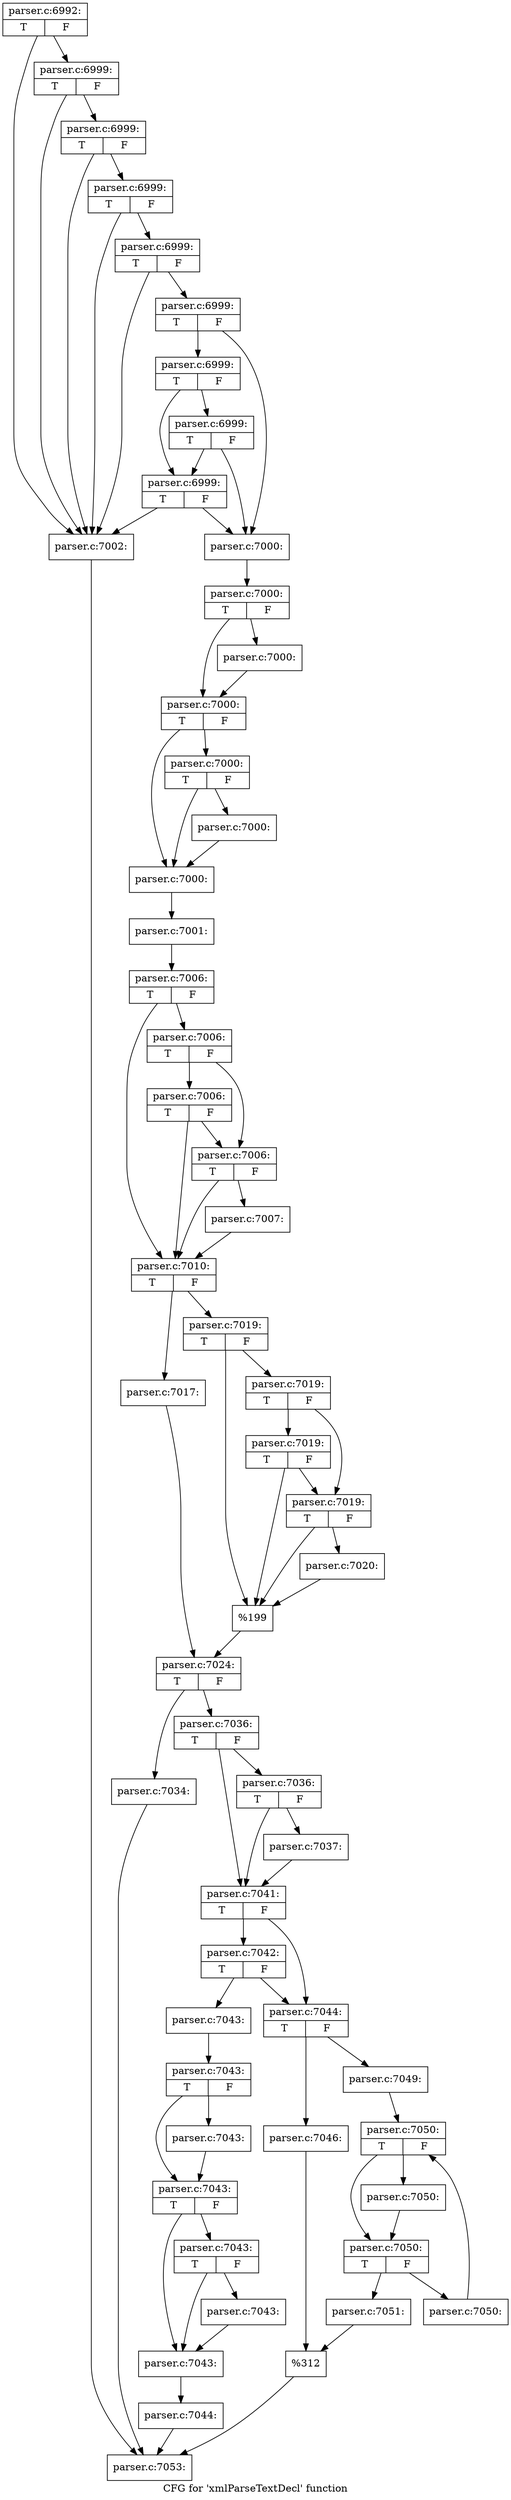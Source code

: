 digraph "CFG for 'xmlParseTextDecl' function" {
	label="CFG for 'xmlParseTextDecl' function";

	Node0x460dab0 [shape=record,label="{parser.c:6992:|{<s0>T|<s1>F}}"];
	Node0x460dab0 -> Node0x4616770;
	Node0x460dab0 -> Node0x46165e0;
	Node0x4616770 [shape=record,label="{parser.c:6999:|{<s0>T|<s1>F}}"];
	Node0x4616770 -> Node0x4616720;
	Node0x4616770 -> Node0x46165e0;
	Node0x4616720 [shape=record,label="{parser.c:6999:|{<s0>T|<s1>F}}"];
	Node0x4616720 -> Node0x46166d0;
	Node0x4616720 -> Node0x46165e0;
	Node0x46166d0 [shape=record,label="{parser.c:6999:|{<s0>T|<s1>F}}"];
	Node0x46166d0 -> Node0x4616680;
	Node0x46166d0 -> Node0x46165e0;
	Node0x4616680 [shape=record,label="{parser.c:6999:|{<s0>T|<s1>F}}"];
	Node0x4616680 -> Node0x4616630;
	Node0x4616680 -> Node0x46165e0;
	Node0x4616630 [shape=record,label="{parser.c:6999:|{<s0>T|<s1>F}}"];
	Node0x4616630 -> Node0x4606930;
	Node0x4616630 -> Node0x46180d0;
	Node0x46180d0 [shape=record,label="{parser.c:6999:|{<s0>T|<s1>F}}"];
	Node0x46180d0 -> Node0x46185e0;
	Node0x46180d0 -> Node0x4618080;
	Node0x46185e0 [shape=record,label="{parser.c:6999:|{<s0>T|<s1>F}}"];
	Node0x46185e0 -> Node0x4606930;
	Node0x46185e0 -> Node0x4618080;
	Node0x4618080 [shape=record,label="{parser.c:6999:|{<s0>T|<s1>F}}"];
	Node0x4618080 -> Node0x4606930;
	Node0x4618080 -> Node0x46165e0;
	Node0x4606930 [shape=record,label="{parser.c:7000:}"];
	Node0x4606930 -> Node0x4619570;
	Node0x4619570 [shape=record,label="{parser.c:7000:|{<s0>T|<s1>F}}"];
	Node0x4619570 -> Node0x4619fe0;
	Node0x4619570 -> Node0x461a030;
	Node0x4619fe0 [shape=record,label="{parser.c:7000:}"];
	Node0x4619fe0 -> Node0x461a030;
	Node0x461a030 [shape=record,label="{parser.c:7000:|{<s0>T|<s1>F}}"];
	Node0x461a030 -> Node0x461a710;
	Node0x461a030 -> Node0x461a6c0;
	Node0x461a710 [shape=record,label="{parser.c:7000:|{<s0>T|<s1>F}}"];
	Node0x461a710 -> Node0x461a670;
	Node0x461a710 -> Node0x461a6c0;
	Node0x461a670 [shape=record,label="{parser.c:7000:}"];
	Node0x461a670 -> Node0x461a6c0;
	Node0x461a6c0 [shape=record,label="{parser.c:7000:}"];
	Node0x461a6c0 -> Node0x46194d0;
	Node0x46194d0 [shape=record,label="{parser.c:7001:}"];
	Node0x46194d0 -> Node0x4616590;
	Node0x46165e0 [shape=record,label="{parser.c:7002:}"];
	Node0x46165e0 -> Node0x46232f0;
	Node0x4616590 [shape=record,label="{parser.c:7006:|{<s0>T|<s1>F}}"];
	Node0x4616590 -> Node0x461b580;
	Node0x4616590 -> Node0x461b650;
	Node0x461b650 [shape=record,label="{parser.c:7006:|{<s0>T|<s1>F}}"];
	Node0x461b650 -> Node0x461bb30;
	Node0x461b650 -> Node0x461b5d0;
	Node0x461bb30 [shape=record,label="{parser.c:7006:|{<s0>T|<s1>F}}"];
	Node0x461bb30 -> Node0x461b580;
	Node0x461bb30 -> Node0x461b5d0;
	Node0x461b5d0 [shape=record,label="{parser.c:7006:|{<s0>T|<s1>F}}"];
	Node0x461b5d0 -> Node0x461b580;
	Node0x461b5d0 -> Node0x4619520;
	Node0x4619520 [shape=record,label="{parser.c:7007:}"];
	Node0x4619520 -> Node0x461b580;
	Node0x461b580 [shape=record,label="{parser.c:7010:|{<s0>T|<s1>F}}"];
	Node0x461b580 -> Node0x461dbc0;
	Node0x461b580 -> Node0x461dfa0;
	Node0x461dbc0 [shape=record,label="{parser.c:7017:}"];
	Node0x461dbc0 -> Node0x461df50;
	Node0x461dfa0 [shape=record,label="{parser.c:7019:|{<s0>T|<s1>F}}"];
	Node0x461dfa0 -> Node0x461e310;
	Node0x461dfa0 -> Node0x461d550;
	Node0x461d550 [shape=record,label="{parser.c:7019:|{<s0>T|<s1>F}}"];
	Node0x461d550 -> Node0x461d600;
	Node0x461d550 -> Node0x461e360;
	Node0x461d600 [shape=record,label="{parser.c:7019:|{<s0>T|<s1>F}}"];
	Node0x461d600 -> Node0x461e310;
	Node0x461d600 -> Node0x461e360;
	Node0x461e360 [shape=record,label="{parser.c:7019:|{<s0>T|<s1>F}}"];
	Node0x461e360 -> Node0x461e310;
	Node0x461e360 -> Node0x461e2c0;
	Node0x461e2c0 [shape=record,label="{parser.c:7020:}"];
	Node0x461e2c0 -> Node0x461e310;
	Node0x461e310 [shape=record,label="{%199}"];
	Node0x461e310 -> Node0x461df50;
	Node0x461df50 [shape=record,label="{parser.c:7024:|{<s0>T|<s1>F}}"];
	Node0x461df50 -> Node0x4622020;
	Node0x461df50 -> Node0x4622350;
	Node0x4622020 [shape=record,label="{parser.c:7034:}"];
	Node0x4622020 -> Node0x46232f0;
	Node0x4622350 [shape=record,label="{parser.c:7036:|{<s0>T|<s1>F}}"];
	Node0x4622350 -> Node0x4622790;
	Node0x4622350 -> Node0x4622740;
	Node0x4622790 [shape=record,label="{parser.c:7036:|{<s0>T|<s1>F}}"];
	Node0x4622790 -> Node0x46226f0;
	Node0x4622790 -> Node0x4622740;
	Node0x46226f0 [shape=record,label="{parser.c:7037:}"];
	Node0x46226f0 -> Node0x4622740;
	Node0x4622740 [shape=record,label="{parser.c:7041:|{<s0>T|<s1>F}}"];
	Node0x4622740 -> Node0x4623390;
	Node0x4622740 -> Node0x4623340;
	Node0x4623390 [shape=record,label="{parser.c:7042:|{<s0>T|<s1>F}}"];
	Node0x4623390 -> Node0x46232a0;
	Node0x4623390 -> Node0x4623340;
	Node0x46232a0 [shape=record,label="{parser.c:7043:}"];
	Node0x46232a0 -> Node0x4623f80;
	Node0x4623f80 [shape=record,label="{parser.c:7043:|{<s0>T|<s1>F}}"];
	Node0x4623f80 -> Node0x4624930;
	Node0x4623f80 -> Node0x4624980;
	Node0x4624930 [shape=record,label="{parser.c:7043:}"];
	Node0x4624930 -> Node0x4624980;
	Node0x4624980 [shape=record,label="{parser.c:7043:|{<s0>T|<s1>F}}"];
	Node0x4624980 -> Node0x4625020;
	Node0x4624980 -> Node0x4624fd0;
	Node0x4625020 [shape=record,label="{parser.c:7043:|{<s0>T|<s1>F}}"];
	Node0x4625020 -> Node0x4624f80;
	Node0x4625020 -> Node0x4624fd0;
	Node0x4624f80 [shape=record,label="{parser.c:7043:}"];
	Node0x4624f80 -> Node0x4624fd0;
	Node0x4624fd0 [shape=record,label="{parser.c:7043:}"];
	Node0x4624fd0 -> Node0x4623ee0;
	Node0x4623ee0 [shape=record,label="{parser.c:7044:}"];
	Node0x4623ee0 -> Node0x46232f0;
	Node0x4623340 [shape=record,label="{parser.c:7044:|{<s0>T|<s1>F}}"];
	Node0x4623340 -> Node0x4623f30;
	Node0x4623340 -> Node0x4625b00;
	Node0x4623f30 [shape=record,label="{parser.c:7046:}"];
	Node0x4623f30 -> Node0x4625ab0;
	Node0x4625b00 [shape=record,label="{parser.c:7049:}"];
	Node0x4625b00 -> Node0x4626640;
	Node0x4626640 [shape=record,label="{parser.c:7050:|{<s0>T|<s1>F}}"];
	Node0x4626640 -> Node0x4626890;
	Node0x4626640 -> Node0x4626840;
	Node0x4626890 [shape=record,label="{parser.c:7050:}"];
	Node0x4626890 -> Node0x4626840;
	Node0x4626840 [shape=record,label="{parser.c:7050:|{<s0>T|<s1>F}}"];
	Node0x4626840 -> Node0x4627120;
	Node0x4626840 -> Node0x46267f0;
	Node0x4627120 [shape=record,label="{parser.c:7050:}"];
	Node0x4627120 -> Node0x4626640;
	Node0x46267f0 [shape=record,label="{parser.c:7051:}"];
	Node0x46267f0 -> Node0x4625ab0;
	Node0x4625ab0 [shape=record,label="{%312}"];
	Node0x4625ab0 -> Node0x46232f0;
	Node0x46232f0 [shape=record,label="{parser.c:7053:}"];
}

